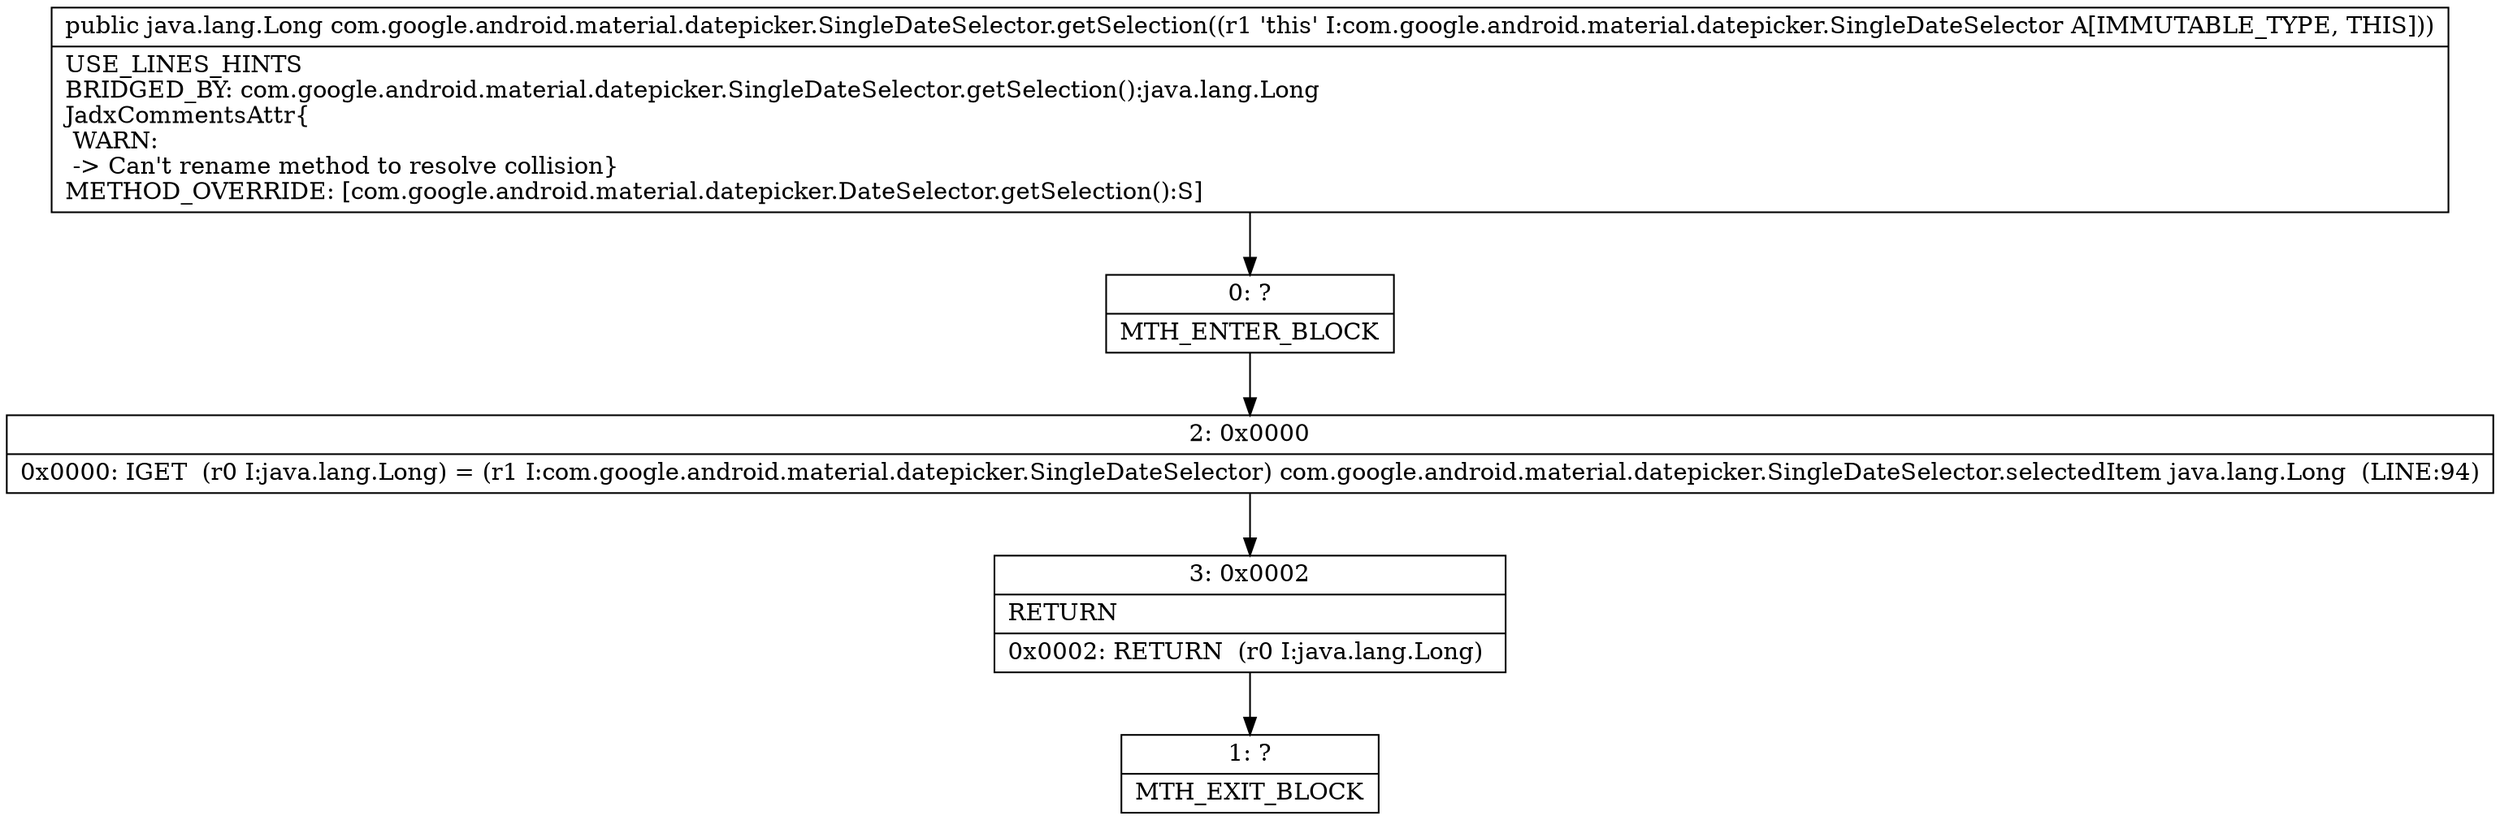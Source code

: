 digraph "CFG forcom.google.android.material.datepicker.SingleDateSelector.getSelection()Ljava\/lang\/Long;" {
Node_0 [shape=record,label="{0\:\ ?|MTH_ENTER_BLOCK\l}"];
Node_2 [shape=record,label="{2\:\ 0x0000|0x0000: IGET  (r0 I:java.lang.Long) = (r1 I:com.google.android.material.datepicker.SingleDateSelector) com.google.android.material.datepicker.SingleDateSelector.selectedItem java.lang.Long  (LINE:94)\l}"];
Node_3 [shape=record,label="{3\:\ 0x0002|RETURN\l|0x0002: RETURN  (r0 I:java.lang.Long) \l}"];
Node_1 [shape=record,label="{1\:\ ?|MTH_EXIT_BLOCK\l}"];
MethodNode[shape=record,label="{public java.lang.Long com.google.android.material.datepicker.SingleDateSelector.getSelection((r1 'this' I:com.google.android.material.datepicker.SingleDateSelector A[IMMUTABLE_TYPE, THIS]))  | USE_LINES_HINTS\lBRIDGED_BY: com.google.android.material.datepicker.SingleDateSelector.getSelection():java.lang.Long\lJadxCommentsAttr\{\l WARN: \l \-\> Can't rename method to resolve collision\}\lMETHOD_OVERRIDE: [com.google.android.material.datepicker.DateSelector.getSelection():S]\l}"];
MethodNode -> Node_0;Node_0 -> Node_2;
Node_2 -> Node_3;
Node_3 -> Node_1;
}

